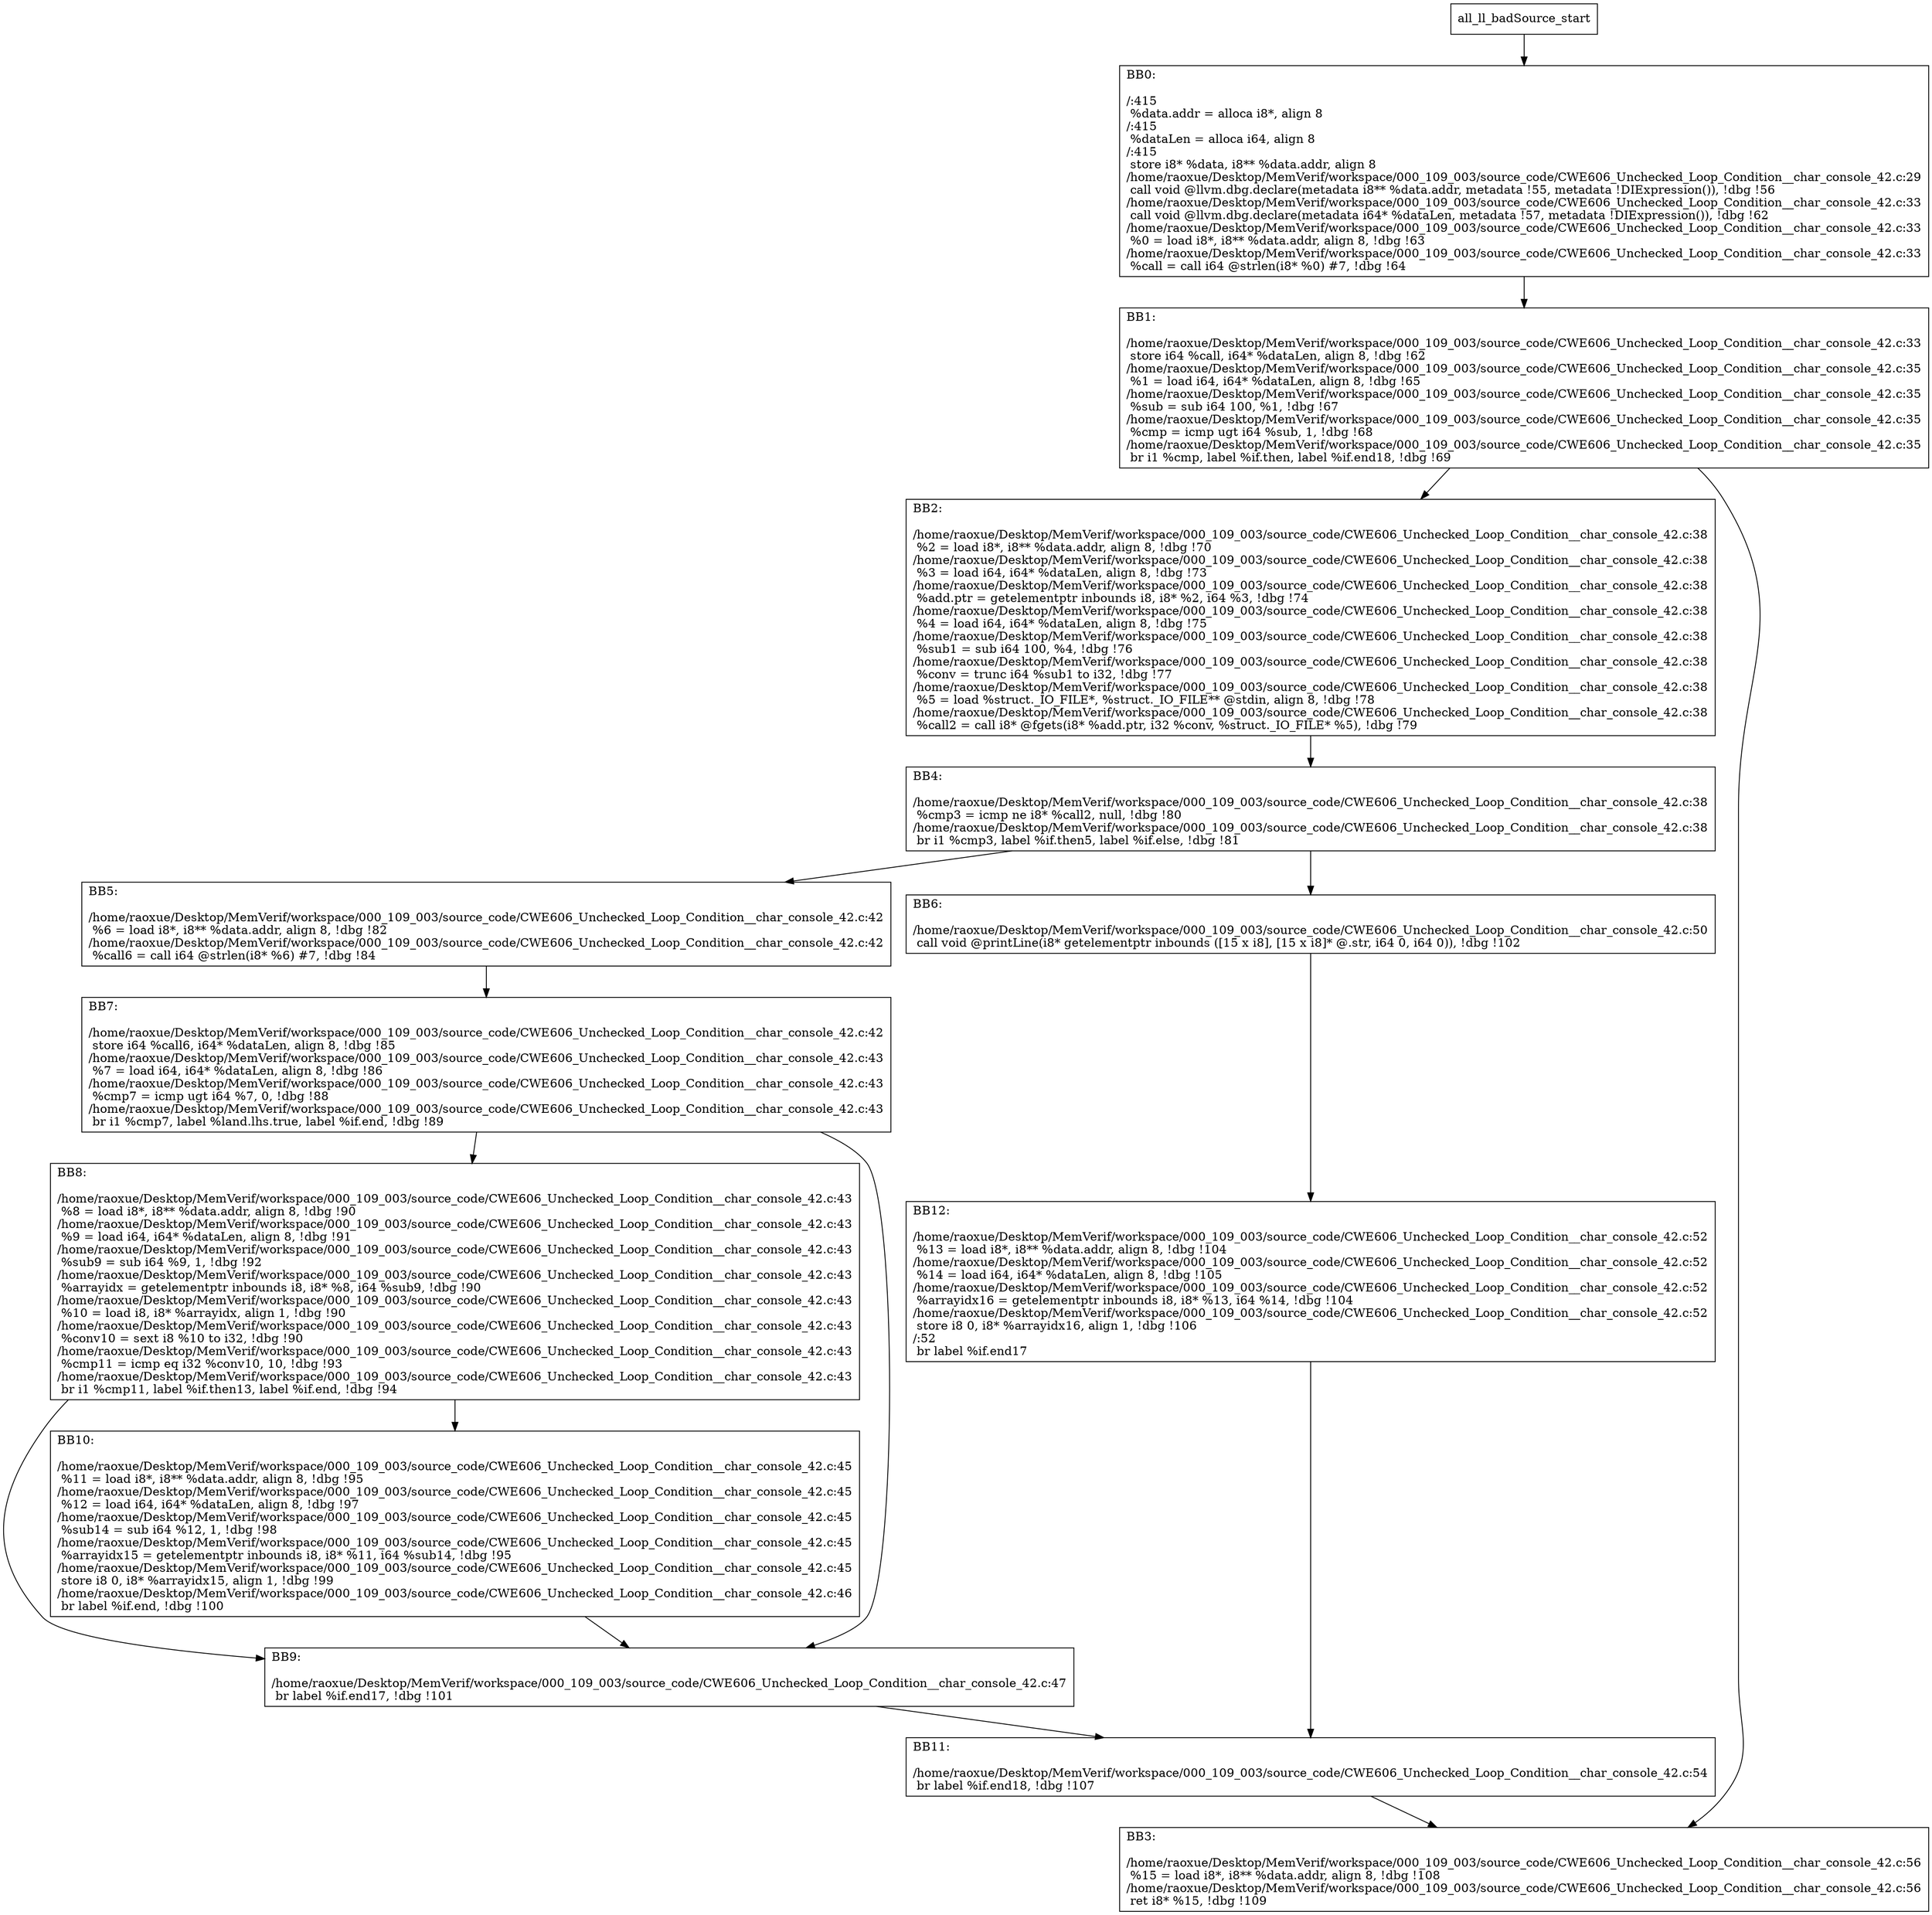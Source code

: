 digraph "CFG for'all_ll_badSource' function" {
	BBall_ll_badSource_start[shape=record,label="{all_ll_badSource_start}"];
	BBall_ll_badSource_start-> all_ll_badSourceBB0;
	all_ll_badSourceBB0 [shape=record, label="{BB0:\l\l/:415\l
  %data.addr = alloca i8*, align 8\l
/:415\l
  %dataLen = alloca i64, align 8\l
/:415\l
  store i8* %data, i8** %data.addr, align 8\l
/home/raoxue/Desktop/MemVerif/workspace/000_109_003/source_code/CWE606_Unchecked_Loop_Condition__char_console_42.c:29\l
  call void @llvm.dbg.declare(metadata i8** %data.addr, metadata !55, metadata !DIExpression()), !dbg !56\l
/home/raoxue/Desktop/MemVerif/workspace/000_109_003/source_code/CWE606_Unchecked_Loop_Condition__char_console_42.c:33\l
  call void @llvm.dbg.declare(metadata i64* %dataLen, metadata !57, metadata !DIExpression()), !dbg !62\l
/home/raoxue/Desktop/MemVerif/workspace/000_109_003/source_code/CWE606_Unchecked_Loop_Condition__char_console_42.c:33\l
  %0 = load i8*, i8** %data.addr, align 8, !dbg !63\l
/home/raoxue/Desktop/MemVerif/workspace/000_109_003/source_code/CWE606_Unchecked_Loop_Condition__char_console_42.c:33\l
  %call = call i64 @strlen(i8* %0) #7, !dbg !64\l
}"];
	all_ll_badSourceBB0-> all_ll_badSourceBB1;
	all_ll_badSourceBB1 [shape=record, label="{BB1:\l\l/home/raoxue/Desktop/MemVerif/workspace/000_109_003/source_code/CWE606_Unchecked_Loop_Condition__char_console_42.c:33\l
  store i64 %call, i64* %dataLen, align 8, !dbg !62\l
/home/raoxue/Desktop/MemVerif/workspace/000_109_003/source_code/CWE606_Unchecked_Loop_Condition__char_console_42.c:35\l
  %1 = load i64, i64* %dataLen, align 8, !dbg !65\l
/home/raoxue/Desktop/MemVerif/workspace/000_109_003/source_code/CWE606_Unchecked_Loop_Condition__char_console_42.c:35\l
  %sub = sub i64 100, %1, !dbg !67\l
/home/raoxue/Desktop/MemVerif/workspace/000_109_003/source_code/CWE606_Unchecked_Loop_Condition__char_console_42.c:35\l
  %cmp = icmp ugt i64 %sub, 1, !dbg !68\l
/home/raoxue/Desktop/MemVerif/workspace/000_109_003/source_code/CWE606_Unchecked_Loop_Condition__char_console_42.c:35\l
  br i1 %cmp, label %if.then, label %if.end18, !dbg !69\l
}"];
	all_ll_badSourceBB1-> all_ll_badSourceBB2;
	all_ll_badSourceBB1-> all_ll_badSourceBB3;
	all_ll_badSourceBB2 [shape=record, label="{BB2:\l\l/home/raoxue/Desktop/MemVerif/workspace/000_109_003/source_code/CWE606_Unchecked_Loop_Condition__char_console_42.c:38\l
  %2 = load i8*, i8** %data.addr, align 8, !dbg !70\l
/home/raoxue/Desktop/MemVerif/workspace/000_109_003/source_code/CWE606_Unchecked_Loop_Condition__char_console_42.c:38\l
  %3 = load i64, i64* %dataLen, align 8, !dbg !73\l
/home/raoxue/Desktop/MemVerif/workspace/000_109_003/source_code/CWE606_Unchecked_Loop_Condition__char_console_42.c:38\l
  %add.ptr = getelementptr inbounds i8, i8* %2, i64 %3, !dbg !74\l
/home/raoxue/Desktop/MemVerif/workspace/000_109_003/source_code/CWE606_Unchecked_Loop_Condition__char_console_42.c:38\l
  %4 = load i64, i64* %dataLen, align 8, !dbg !75\l
/home/raoxue/Desktop/MemVerif/workspace/000_109_003/source_code/CWE606_Unchecked_Loop_Condition__char_console_42.c:38\l
  %sub1 = sub i64 100, %4, !dbg !76\l
/home/raoxue/Desktop/MemVerif/workspace/000_109_003/source_code/CWE606_Unchecked_Loop_Condition__char_console_42.c:38\l
  %conv = trunc i64 %sub1 to i32, !dbg !77\l
/home/raoxue/Desktop/MemVerif/workspace/000_109_003/source_code/CWE606_Unchecked_Loop_Condition__char_console_42.c:38\l
  %5 = load %struct._IO_FILE*, %struct._IO_FILE** @stdin, align 8, !dbg !78\l
/home/raoxue/Desktop/MemVerif/workspace/000_109_003/source_code/CWE606_Unchecked_Loop_Condition__char_console_42.c:38\l
  %call2 = call i8* @fgets(i8* %add.ptr, i32 %conv, %struct._IO_FILE* %5), !dbg !79\l
}"];
	all_ll_badSourceBB2-> all_ll_badSourceBB4;
	all_ll_badSourceBB4 [shape=record, label="{BB4:\l\l/home/raoxue/Desktop/MemVerif/workspace/000_109_003/source_code/CWE606_Unchecked_Loop_Condition__char_console_42.c:38\l
  %cmp3 = icmp ne i8* %call2, null, !dbg !80\l
/home/raoxue/Desktop/MemVerif/workspace/000_109_003/source_code/CWE606_Unchecked_Loop_Condition__char_console_42.c:38\l
  br i1 %cmp3, label %if.then5, label %if.else, !dbg !81\l
}"];
	all_ll_badSourceBB4-> all_ll_badSourceBB5;
	all_ll_badSourceBB4-> all_ll_badSourceBB6;
	all_ll_badSourceBB5 [shape=record, label="{BB5:\l\l/home/raoxue/Desktop/MemVerif/workspace/000_109_003/source_code/CWE606_Unchecked_Loop_Condition__char_console_42.c:42\l
  %6 = load i8*, i8** %data.addr, align 8, !dbg !82\l
/home/raoxue/Desktop/MemVerif/workspace/000_109_003/source_code/CWE606_Unchecked_Loop_Condition__char_console_42.c:42\l
  %call6 = call i64 @strlen(i8* %6) #7, !dbg !84\l
}"];
	all_ll_badSourceBB5-> all_ll_badSourceBB7;
	all_ll_badSourceBB7 [shape=record, label="{BB7:\l\l/home/raoxue/Desktop/MemVerif/workspace/000_109_003/source_code/CWE606_Unchecked_Loop_Condition__char_console_42.c:42\l
  store i64 %call6, i64* %dataLen, align 8, !dbg !85\l
/home/raoxue/Desktop/MemVerif/workspace/000_109_003/source_code/CWE606_Unchecked_Loop_Condition__char_console_42.c:43\l
  %7 = load i64, i64* %dataLen, align 8, !dbg !86\l
/home/raoxue/Desktop/MemVerif/workspace/000_109_003/source_code/CWE606_Unchecked_Loop_Condition__char_console_42.c:43\l
  %cmp7 = icmp ugt i64 %7, 0, !dbg !88\l
/home/raoxue/Desktop/MemVerif/workspace/000_109_003/source_code/CWE606_Unchecked_Loop_Condition__char_console_42.c:43\l
  br i1 %cmp7, label %land.lhs.true, label %if.end, !dbg !89\l
}"];
	all_ll_badSourceBB7-> all_ll_badSourceBB8;
	all_ll_badSourceBB7-> all_ll_badSourceBB9;
	all_ll_badSourceBB8 [shape=record, label="{BB8:\l\l/home/raoxue/Desktop/MemVerif/workspace/000_109_003/source_code/CWE606_Unchecked_Loop_Condition__char_console_42.c:43\l
  %8 = load i8*, i8** %data.addr, align 8, !dbg !90\l
/home/raoxue/Desktop/MemVerif/workspace/000_109_003/source_code/CWE606_Unchecked_Loop_Condition__char_console_42.c:43\l
  %9 = load i64, i64* %dataLen, align 8, !dbg !91\l
/home/raoxue/Desktop/MemVerif/workspace/000_109_003/source_code/CWE606_Unchecked_Loop_Condition__char_console_42.c:43\l
  %sub9 = sub i64 %9, 1, !dbg !92\l
/home/raoxue/Desktop/MemVerif/workspace/000_109_003/source_code/CWE606_Unchecked_Loop_Condition__char_console_42.c:43\l
  %arrayidx = getelementptr inbounds i8, i8* %8, i64 %sub9, !dbg !90\l
/home/raoxue/Desktop/MemVerif/workspace/000_109_003/source_code/CWE606_Unchecked_Loop_Condition__char_console_42.c:43\l
  %10 = load i8, i8* %arrayidx, align 1, !dbg !90\l
/home/raoxue/Desktop/MemVerif/workspace/000_109_003/source_code/CWE606_Unchecked_Loop_Condition__char_console_42.c:43\l
  %conv10 = sext i8 %10 to i32, !dbg !90\l
/home/raoxue/Desktop/MemVerif/workspace/000_109_003/source_code/CWE606_Unchecked_Loop_Condition__char_console_42.c:43\l
  %cmp11 = icmp eq i32 %conv10, 10, !dbg !93\l
/home/raoxue/Desktop/MemVerif/workspace/000_109_003/source_code/CWE606_Unchecked_Loop_Condition__char_console_42.c:43\l
  br i1 %cmp11, label %if.then13, label %if.end, !dbg !94\l
}"];
	all_ll_badSourceBB8-> all_ll_badSourceBB10;
	all_ll_badSourceBB8-> all_ll_badSourceBB9;
	all_ll_badSourceBB10 [shape=record, label="{BB10:\l\l/home/raoxue/Desktop/MemVerif/workspace/000_109_003/source_code/CWE606_Unchecked_Loop_Condition__char_console_42.c:45\l
  %11 = load i8*, i8** %data.addr, align 8, !dbg !95\l
/home/raoxue/Desktop/MemVerif/workspace/000_109_003/source_code/CWE606_Unchecked_Loop_Condition__char_console_42.c:45\l
  %12 = load i64, i64* %dataLen, align 8, !dbg !97\l
/home/raoxue/Desktop/MemVerif/workspace/000_109_003/source_code/CWE606_Unchecked_Loop_Condition__char_console_42.c:45\l
  %sub14 = sub i64 %12, 1, !dbg !98\l
/home/raoxue/Desktop/MemVerif/workspace/000_109_003/source_code/CWE606_Unchecked_Loop_Condition__char_console_42.c:45\l
  %arrayidx15 = getelementptr inbounds i8, i8* %11, i64 %sub14, !dbg !95\l
/home/raoxue/Desktop/MemVerif/workspace/000_109_003/source_code/CWE606_Unchecked_Loop_Condition__char_console_42.c:45\l
  store i8 0, i8* %arrayidx15, align 1, !dbg !99\l
/home/raoxue/Desktop/MemVerif/workspace/000_109_003/source_code/CWE606_Unchecked_Loop_Condition__char_console_42.c:46\l
  br label %if.end, !dbg !100\l
}"];
	all_ll_badSourceBB10-> all_ll_badSourceBB9;
	all_ll_badSourceBB9 [shape=record, label="{BB9:\l\l/home/raoxue/Desktop/MemVerif/workspace/000_109_003/source_code/CWE606_Unchecked_Loop_Condition__char_console_42.c:47\l
  br label %if.end17, !dbg !101\l
}"];
	all_ll_badSourceBB9-> all_ll_badSourceBB11;
	all_ll_badSourceBB6 [shape=record, label="{BB6:\l\l/home/raoxue/Desktop/MemVerif/workspace/000_109_003/source_code/CWE606_Unchecked_Loop_Condition__char_console_42.c:50\l
  call void @printLine(i8* getelementptr inbounds ([15 x i8], [15 x i8]* @.str, i64 0, i64 0)), !dbg !102\l
}"];
	all_ll_badSourceBB6-> all_ll_badSourceBB12;
	all_ll_badSourceBB12 [shape=record, label="{BB12:\l\l/home/raoxue/Desktop/MemVerif/workspace/000_109_003/source_code/CWE606_Unchecked_Loop_Condition__char_console_42.c:52\l
  %13 = load i8*, i8** %data.addr, align 8, !dbg !104\l
/home/raoxue/Desktop/MemVerif/workspace/000_109_003/source_code/CWE606_Unchecked_Loop_Condition__char_console_42.c:52\l
  %14 = load i64, i64* %dataLen, align 8, !dbg !105\l
/home/raoxue/Desktop/MemVerif/workspace/000_109_003/source_code/CWE606_Unchecked_Loop_Condition__char_console_42.c:52\l
  %arrayidx16 = getelementptr inbounds i8, i8* %13, i64 %14, !dbg !104\l
/home/raoxue/Desktop/MemVerif/workspace/000_109_003/source_code/CWE606_Unchecked_Loop_Condition__char_console_42.c:52\l
  store i8 0, i8* %arrayidx16, align 1, !dbg !106\l
/:52\l
  br label %if.end17\l
}"];
	all_ll_badSourceBB12-> all_ll_badSourceBB11;
	all_ll_badSourceBB11 [shape=record, label="{BB11:\l\l/home/raoxue/Desktop/MemVerif/workspace/000_109_003/source_code/CWE606_Unchecked_Loop_Condition__char_console_42.c:54\l
  br label %if.end18, !dbg !107\l
}"];
	all_ll_badSourceBB11-> all_ll_badSourceBB3;
	all_ll_badSourceBB3 [shape=record, label="{BB3:\l\l/home/raoxue/Desktop/MemVerif/workspace/000_109_003/source_code/CWE606_Unchecked_Loop_Condition__char_console_42.c:56\l
  %15 = load i8*, i8** %data.addr, align 8, !dbg !108\l
/home/raoxue/Desktop/MemVerif/workspace/000_109_003/source_code/CWE606_Unchecked_Loop_Condition__char_console_42.c:56\l
  ret i8* %15, !dbg !109\l
}"];
}
